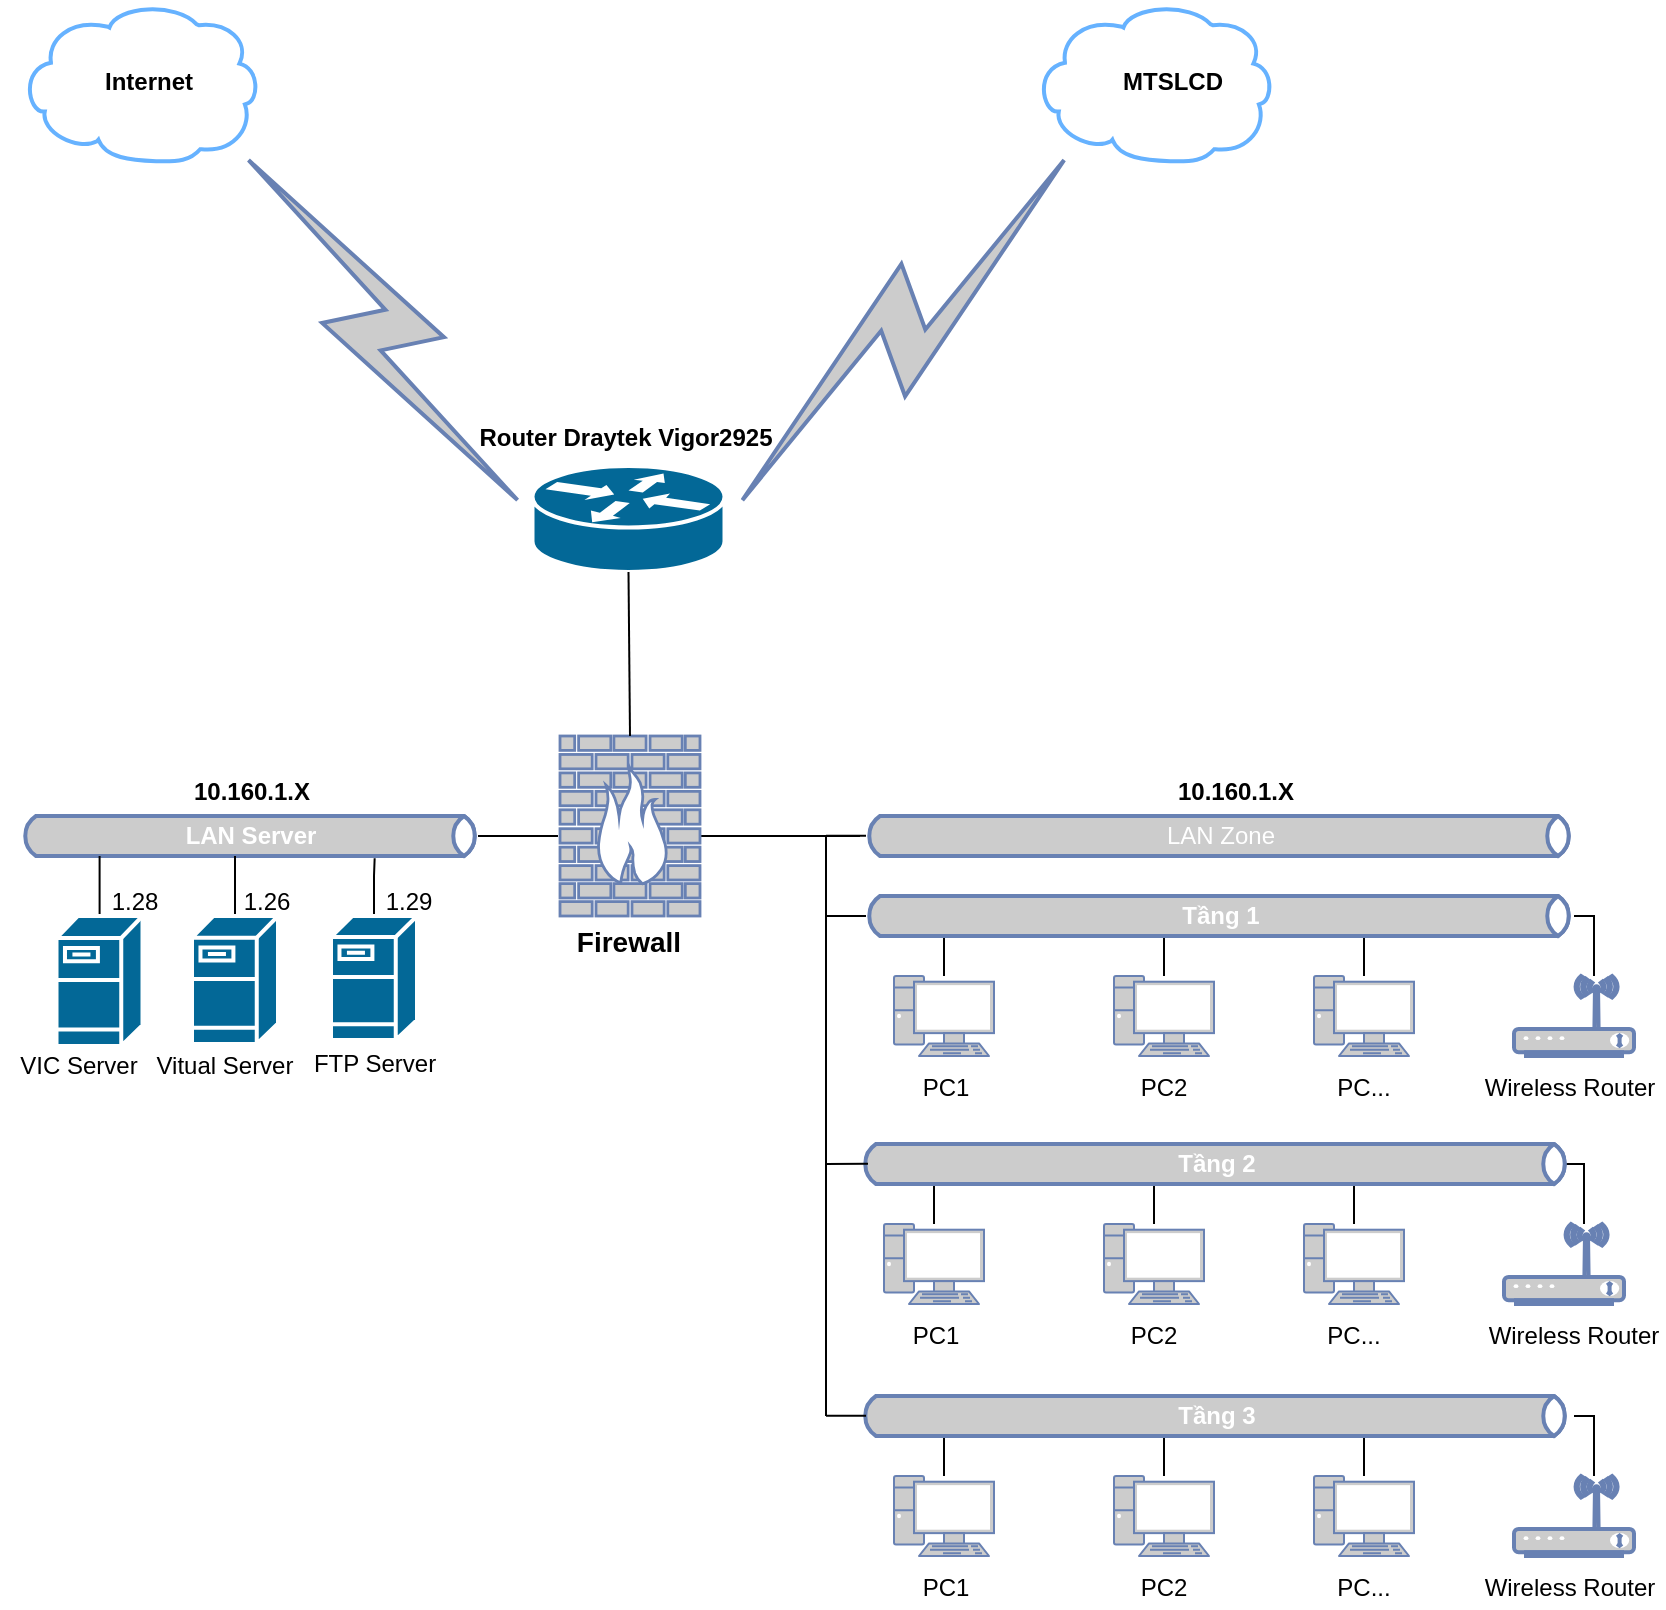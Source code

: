 <mxfile version="16.2.2" type="github">
  <diagram id="vFVZr5ZUK7QjxJgk3TGd" name="Page-1">
    <mxGraphModel dx="1038" dy="579" grid="0" gridSize="10" guides="1" tooltips="1" connect="1" arrows="1" fold="1" page="1" pageScale="1" pageWidth="850" pageHeight="1100" math="0" shadow="0">
      <root>
        <mxCell id="0" />
        <mxCell id="1" parent="0" />
        <mxCell id="_GwrwizW0Nzzv00RuE5P-2" value="LAN Zone" style="html=1;outlineConnect=0;fillColor=#CCCCCC;strokeColor=#6881B3;gradientColor=none;gradientDirection=north;strokeWidth=2;shape=mxgraph.networks.bus;gradientColor=none;gradientDirection=north;fontColor=#ffffff;perimeter=backbonePerimeter;backboneSize=20;" parent="1" vertex="1">
          <mxGeometry x="432" y="427" width="355" height="20" as="geometry" />
        </mxCell>
        <mxCell id="_GwrwizW0Nzzv00RuE5P-4" value="&lt;b&gt;LAN Server&lt;/b&gt;" style="html=1;outlineConnect=0;fillColor=#CCCCCC;strokeColor=#6881B3;gradientColor=none;gradientDirection=north;strokeWidth=2;shape=mxgraph.networks.bus;gradientColor=none;gradientDirection=north;fontColor=#ffffff;perimeter=backbonePerimeter;backboneSize=20;" parent="1" vertex="1">
          <mxGeometry x="10" y="427" width="230" height="20" as="geometry" />
        </mxCell>
        <mxCell id="_GwrwizW0Nzzv00RuE5P-23" style="edgeStyle=none;rounded=0;orthogonalLoop=1;jettySize=auto;html=1;endArrow=none;endFill=0;" parent="1" source="_GwrwizW0Nzzv00RuE5P-6" target="_GwrwizW0Nzzv00RuE5P-22" edge="1">
          <mxGeometry relative="1" as="geometry" />
        </mxCell>
        <mxCell id="_GwrwizW0Nzzv00RuE5P-6" value="" style="fontColor=#0066CC;verticalAlign=top;verticalLabelPosition=bottom;labelPosition=center;align=center;html=1;outlineConnect=0;fillColor=#CCCCCC;strokeColor=#6881B3;gradientColor=none;gradientDirection=north;strokeWidth=2;shape=mxgraph.networks.pc;" parent="1" vertex="1">
          <mxGeometry x="447" y="507" width="50" height="40" as="geometry" />
        </mxCell>
        <mxCell id="_GwrwizW0Nzzv00RuE5P-8" value="" style="fontColor=#0066CC;verticalAlign=top;verticalLabelPosition=bottom;labelPosition=center;align=center;html=1;outlineConnect=0;fillColor=#CCCCCC;strokeColor=#6881B3;gradientColor=none;gradientDirection=north;strokeWidth=2;shape=mxgraph.networks.wireless_modem;" parent="1" vertex="1">
          <mxGeometry x="757" y="507" width="60" height="40" as="geometry" />
        </mxCell>
        <mxCell id="_GwrwizW0Nzzv00RuE5P-24" style="edgeStyle=none;rounded=0;orthogonalLoop=1;jettySize=auto;html=1;endArrow=none;endFill=0;" parent="1" source="_GwrwizW0Nzzv00RuE5P-9" target="_GwrwizW0Nzzv00RuE5P-22" edge="1">
          <mxGeometry relative="1" as="geometry" />
        </mxCell>
        <mxCell id="_GwrwizW0Nzzv00RuE5P-9" value="" style="fontColor=#0066CC;verticalAlign=top;verticalLabelPosition=bottom;labelPosition=center;align=center;html=1;outlineConnect=0;fillColor=#CCCCCC;strokeColor=#6881B3;gradientColor=none;gradientDirection=north;strokeWidth=2;shape=mxgraph.networks.pc;" parent="1" vertex="1">
          <mxGeometry x="557" y="507" width="50" height="40" as="geometry" />
        </mxCell>
        <mxCell id="_GwrwizW0Nzzv00RuE5P-25" style="edgeStyle=none;rounded=0;orthogonalLoop=1;jettySize=auto;html=1;endArrow=none;endFill=0;" parent="1" source="_GwrwizW0Nzzv00RuE5P-11" target="_GwrwizW0Nzzv00RuE5P-22" edge="1">
          <mxGeometry relative="1" as="geometry" />
        </mxCell>
        <mxCell id="_GwrwizW0Nzzv00RuE5P-11" value="" style="fontColor=#0066CC;verticalAlign=top;verticalLabelPosition=bottom;labelPosition=center;align=center;html=1;outlineConnect=0;fillColor=#CCCCCC;strokeColor=#6881B3;gradientColor=none;gradientDirection=north;strokeWidth=2;shape=mxgraph.networks.pc;" parent="1" vertex="1">
          <mxGeometry x="657" y="507" width="50" height="40" as="geometry" />
        </mxCell>
        <mxCell id="_GwrwizW0Nzzv00RuE5P-18" value="PC1" style="text;html=1;strokeColor=none;fillColor=none;align=center;verticalAlign=middle;whiteSpace=wrap;rounded=0;" parent="1" vertex="1">
          <mxGeometry x="443" y="553" width="60" height="20" as="geometry" />
        </mxCell>
        <mxCell id="_GwrwizW0Nzzv00RuE5P-19" value="PC2" style="text;html=1;strokeColor=none;fillColor=none;align=center;verticalAlign=middle;whiteSpace=wrap;rounded=0;" parent="1" vertex="1">
          <mxGeometry x="552" y="553" width="60" height="20" as="geometry" />
        </mxCell>
        <mxCell id="_GwrwizW0Nzzv00RuE5P-20" value="PC..." style="text;html=1;strokeColor=none;fillColor=none;align=center;verticalAlign=middle;whiteSpace=wrap;rounded=0;" parent="1" vertex="1">
          <mxGeometry x="652" y="553" width="60" height="20" as="geometry" />
        </mxCell>
        <mxCell id="_GwrwizW0Nzzv00RuE5P-21" value="Wireless Router" style="text;html=1;strokeColor=none;fillColor=none;align=center;verticalAlign=middle;whiteSpace=wrap;rounded=0;" parent="1" vertex="1">
          <mxGeometry x="740" y="553" width="90" height="20" as="geometry" />
        </mxCell>
        <mxCell id="_GwrwizW0Nzzv00RuE5P-27" style="edgeStyle=orthogonalEdgeStyle;rounded=0;orthogonalLoop=1;jettySize=auto;html=1;endArrow=none;endFill=0;" parent="1" target="_GwrwizW0Nzzv00RuE5P-8" edge="1">
          <mxGeometry relative="1" as="geometry">
            <mxPoint x="827" y="507" as="targetPoint" />
            <mxPoint x="787" y="477" as="sourcePoint" />
            <Array as="points">
              <mxPoint x="797" y="477" />
            </Array>
          </mxGeometry>
        </mxCell>
        <mxCell id="_GwrwizW0Nzzv00RuE5P-22" value="&lt;b&gt;Tầng 1&lt;/b&gt;" style="html=1;outlineConnect=0;fillColor=#CCCCCC;strokeColor=#6881B3;gradientColor=none;gradientDirection=north;strokeWidth=2;shape=mxgraph.networks.bus;gradientColor=none;gradientDirection=north;fontColor=#ffffff;perimeter=backbonePerimeter;backboneSize=20;" parent="1" vertex="1">
          <mxGeometry x="432" y="467" width="355" height="20" as="geometry" />
        </mxCell>
        <mxCell id="_GwrwizW0Nzzv00RuE5P-28" style="edgeStyle=none;rounded=0;orthogonalLoop=1;jettySize=auto;html=1;endArrow=none;endFill=0;" parent="1" source="_GwrwizW0Nzzv00RuE5P-29" target="_GwrwizW0Nzzv00RuE5P-40" edge="1">
          <mxGeometry relative="1" as="geometry" />
        </mxCell>
        <mxCell id="_GwrwizW0Nzzv00RuE5P-29" value="" style="fontColor=#0066CC;verticalAlign=top;verticalLabelPosition=bottom;labelPosition=center;align=center;html=1;outlineConnect=0;fillColor=#CCCCCC;strokeColor=#6881B3;gradientColor=none;gradientDirection=north;strokeWidth=2;shape=mxgraph.networks.pc;" parent="1" vertex="1">
          <mxGeometry x="442" y="631" width="50" height="40" as="geometry" />
        </mxCell>
        <mxCell id="_GwrwizW0Nzzv00RuE5P-30" value="" style="fontColor=#0066CC;verticalAlign=top;verticalLabelPosition=bottom;labelPosition=center;align=center;html=1;outlineConnect=0;fillColor=#CCCCCC;strokeColor=#6881B3;gradientColor=none;gradientDirection=north;strokeWidth=2;shape=mxgraph.networks.wireless_modem;" parent="1" vertex="1">
          <mxGeometry x="752" y="631" width="60" height="40" as="geometry" />
        </mxCell>
        <mxCell id="_GwrwizW0Nzzv00RuE5P-31" style="edgeStyle=none;rounded=0;orthogonalLoop=1;jettySize=auto;html=1;endArrow=none;endFill=0;" parent="1" source="_GwrwizW0Nzzv00RuE5P-32" target="_GwrwizW0Nzzv00RuE5P-40" edge="1">
          <mxGeometry relative="1" as="geometry" />
        </mxCell>
        <mxCell id="_GwrwizW0Nzzv00RuE5P-32" value="" style="fontColor=#0066CC;verticalAlign=top;verticalLabelPosition=bottom;labelPosition=center;align=center;html=1;outlineConnect=0;fillColor=#CCCCCC;strokeColor=#6881B3;gradientColor=none;gradientDirection=north;strokeWidth=2;shape=mxgraph.networks.pc;" parent="1" vertex="1">
          <mxGeometry x="552" y="631" width="50" height="40" as="geometry" />
        </mxCell>
        <mxCell id="_GwrwizW0Nzzv00RuE5P-33" style="edgeStyle=none;rounded=0;orthogonalLoop=1;jettySize=auto;html=1;endArrow=none;endFill=0;" parent="1" source="_GwrwizW0Nzzv00RuE5P-34" target="_GwrwizW0Nzzv00RuE5P-40" edge="1">
          <mxGeometry relative="1" as="geometry" />
        </mxCell>
        <mxCell id="_GwrwizW0Nzzv00RuE5P-34" value="" style="fontColor=#0066CC;verticalAlign=top;verticalLabelPosition=bottom;labelPosition=center;align=center;html=1;outlineConnect=0;fillColor=#CCCCCC;strokeColor=#6881B3;gradientColor=none;gradientDirection=north;strokeWidth=2;shape=mxgraph.networks.pc;" parent="1" vertex="1">
          <mxGeometry x="652" y="631" width="50" height="40" as="geometry" />
        </mxCell>
        <mxCell id="_GwrwizW0Nzzv00RuE5P-35" value="PC1" style="text;html=1;strokeColor=none;fillColor=none;align=center;verticalAlign=middle;whiteSpace=wrap;rounded=0;" parent="1" vertex="1">
          <mxGeometry x="438" y="677" width="60" height="20" as="geometry" />
        </mxCell>
        <mxCell id="_GwrwizW0Nzzv00RuE5P-36" value="PC2" style="text;html=1;strokeColor=none;fillColor=none;align=center;verticalAlign=middle;whiteSpace=wrap;rounded=0;" parent="1" vertex="1">
          <mxGeometry x="547" y="677" width="60" height="20" as="geometry" />
        </mxCell>
        <mxCell id="_GwrwizW0Nzzv00RuE5P-37" value="PC..." style="text;html=1;strokeColor=none;fillColor=none;align=center;verticalAlign=middle;whiteSpace=wrap;rounded=0;" parent="1" vertex="1">
          <mxGeometry x="647" y="677" width="60" height="20" as="geometry" />
        </mxCell>
        <mxCell id="_GwrwizW0Nzzv00RuE5P-38" value="Wireless Router" style="text;html=1;strokeColor=none;fillColor=none;align=center;verticalAlign=middle;whiteSpace=wrap;rounded=0;" parent="1" vertex="1">
          <mxGeometry x="742" y="677" width="90" height="20" as="geometry" />
        </mxCell>
        <mxCell id="_GwrwizW0Nzzv00RuE5P-39" style="edgeStyle=orthogonalEdgeStyle;rounded=0;orthogonalLoop=1;jettySize=auto;html=1;endArrow=none;endFill=0;" parent="1" target="_GwrwizW0Nzzv00RuE5P-30" edge="1">
          <mxGeometry relative="1" as="geometry">
            <mxPoint x="822" y="631" as="targetPoint" />
            <mxPoint x="782" y="601" as="sourcePoint" />
            <Array as="points">
              <mxPoint x="792" y="601" />
            </Array>
          </mxGeometry>
        </mxCell>
        <mxCell id="_GwrwizW0Nzzv00RuE5P-40" value="&lt;b&gt;Tầng 2&lt;/b&gt;" style="html=1;outlineConnect=0;fillColor=#CCCCCC;strokeColor=#6881B3;gradientColor=none;gradientDirection=north;strokeWidth=2;shape=mxgraph.networks.bus;gradientColor=none;gradientDirection=north;fontColor=#ffffff;perimeter=backbonePerimeter;backboneSize=20;" parent="1" vertex="1">
          <mxGeometry x="430" y="591" width="355" height="20" as="geometry" />
        </mxCell>
        <mxCell id="_GwrwizW0Nzzv00RuE5P-41" style="edgeStyle=none;rounded=0;orthogonalLoop=1;jettySize=auto;html=1;endArrow=none;endFill=0;" parent="1" source="_GwrwizW0Nzzv00RuE5P-42" target="_GwrwizW0Nzzv00RuE5P-53" edge="1">
          <mxGeometry relative="1" as="geometry" />
        </mxCell>
        <mxCell id="_GwrwizW0Nzzv00RuE5P-42" value="" style="fontColor=#0066CC;verticalAlign=top;verticalLabelPosition=bottom;labelPosition=center;align=center;html=1;outlineConnect=0;fillColor=#CCCCCC;strokeColor=#6881B3;gradientColor=none;gradientDirection=north;strokeWidth=2;shape=mxgraph.networks.pc;" parent="1" vertex="1">
          <mxGeometry x="447" y="757" width="50" height="40" as="geometry" />
        </mxCell>
        <mxCell id="_GwrwizW0Nzzv00RuE5P-43" value="" style="fontColor=#0066CC;verticalAlign=top;verticalLabelPosition=bottom;labelPosition=center;align=center;html=1;outlineConnect=0;fillColor=#CCCCCC;strokeColor=#6881B3;gradientColor=none;gradientDirection=north;strokeWidth=2;shape=mxgraph.networks.wireless_modem;" parent="1" vertex="1">
          <mxGeometry x="757" y="757" width="60" height="40" as="geometry" />
        </mxCell>
        <mxCell id="_GwrwizW0Nzzv00RuE5P-44" style="edgeStyle=none;rounded=0;orthogonalLoop=1;jettySize=auto;html=1;endArrow=none;endFill=0;" parent="1" source="_GwrwizW0Nzzv00RuE5P-45" target="_GwrwizW0Nzzv00RuE5P-53" edge="1">
          <mxGeometry relative="1" as="geometry" />
        </mxCell>
        <mxCell id="_GwrwizW0Nzzv00RuE5P-45" value="" style="fontColor=#0066CC;verticalAlign=top;verticalLabelPosition=bottom;labelPosition=center;align=center;html=1;outlineConnect=0;fillColor=#CCCCCC;strokeColor=#6881B3;gradientColor=none;gradientDirection=north;strokeWidth=2;shape=mxgraph.networks.pc;" parent="1" vertex="1">
          <mxGeometry x="557" y="757" width="50" height="40" as="geometry" />
        </mxCell>
        <mxCell id="_GwrwizW0Nzzv00RuE5P-46" style="edgeStyle=none;rounded=0;orthogonalLoop=1;jettySize=auto;html=1;endArrow=none;endFill=0;" parent="1" source="_GwrwizW0Nzzv00RuE5P-47" target="_GwrwizW0Nzzv00RuE5P-53" edge="1">
          <mxGeometry relative="1" as="geometry" />
        </mxCell>
        <mxCell id="_GwrwizW0Nzzv00RuE5P-47" value="" style="fontColor=#0066CC;verticalAlign=top;verticalLabelPosition=bottom;labelPosition=center;align=center;html=1;outlineConnect=0;fillColor=#CCCCCC;strokeColor=#6881B3;gradientColor=none;gradientDirection=north;strokeWidth=2;shape=mxgraph.networks.pc;" parent="1" vertex="1">
          <mxGeometry x="657" y="757" width="50" height="40" as="geometry" />
        </mxCell>
        <mxCell id="_GwrwizW0Nzzv00RuE5P-48" value="PC1" style="text;html=1;strokeColor=none;fillColor=none;align=center;verticalAlign=middle;whiteSpace=wrap;rounded=0;" parent="1" vertex="1">
          <mxGeometry x="443" y="803" width="60" height="20" as="geometry" />
        </mxCell>
        <mxCell id="_GwrwizW0Nzzv00RuE5P-49" value="PC2" style="text;html=1;strokeColor=none;fillColor=none;align=center;verticalAlign=middle;whiteSpace=wrap;rounded=0;" parent="1" vertex="1">
          <mxGeometry x="552" y="803" width="60" height="20" as="geometry" />
        </mxCell>
        <mxCell id="_GwrwizW0Nzzv00RuE5P-50" value="PC..." style="text;html=1;strokeColor=none;fillColor=none;align=center;verticalAlign=middle;whiteSpace=wrap;rounded=0;" parent="1" vertex="1">
          <mxGeometry x="652" y="803" width="60" height="20" as="geometry" />
        </mxCell>
        <mxCell id="_GwrwizW0Nzzv00RuE5P-51" value="Wireless Router" style="text;html=1;strokeColor=none;fillColor=none;align=center;verticalAlign=middle;whiteSpace=wrap;rounded=0;" parent="1" vertex="1">
          <mxGeometry x="740" y="803" width="90" height="20" as="geometry" />
        </mxCell>
        <mxCell id="_GwrwizW0Nzzv00RuE5P-52" style="edgeStyle=orthogonalEdgeStyle;rounded=0;orthogonalLoop=1;jettySize=auto;html=1;endArrow=none;endFill=0;" parent="1" target="_GwrwizW0Nzzv00RuE5P-43" edge="1">
          <mxGeometry relative="1" as="geometry">
            <mxPoint x="827" y="757" as="targetPoint" />
            <mxPoint x="787" y="727" as="sourcePoint" />
            <Array as="points">
              <mxPoint x="797" y="727" />
            </Array>
          </mxGeometry>
        </mxCell>
        <mxCell id="_GwrwizW0Nzzv00RuE5P-53" value="&lt;b&gt;Tầng 3&lt;/b&gt;" style="html=1;outlineConnect=0;fillColor=#CCCCCC;strokeColor=#6881B3;gradientColor=none;gradientDirection=north;strokeWidth=2;shape=mxgraph.networks.bus;gradientColor=none;gradientDirection=north;fontColor=#ffffff;perimeter=backbonePerimeter;backboneSize=20;" parent="1" vertex="1">
          <mxGeometry x="430" y="717" width="355" height="20" as="geometry" />
        </mxCell>
        <mxCell id="_GwrwizW0Nzzv00RuE5P-60" value="" style="endArrow=none;html=1;rounded=0;" parent="1" edge="1">
          <mxGeometry width="50" height="50" relative="1" as="geometry">
            <mxPoint x="413" y="727" as="sourcePoint" />
            <mxPoint x="413" y="437" as="targetPoint" />
          </mxGeometry>
        </mxCell>
        <mxCell id="_GwrwizW0Nzzv00RuE5P-61" value="" style="endArrow=none;html=1;rounded=0;" parent="1" edge="1">
          <mxGeometry width="50" height="50" relative="1" as="geometry">
            <mxPoint x="413" y="477" as="sourcePoint" />
            <mxPoint x="433" y="477" as="targetPoint" />
          </mxGeometry>
        </mxCell>
        <mxCell id="_GwrwizW0Nzzv00RuE5P-62" value="" style="endArrow=none;html=1;rounded=0;" parent="1" edge="1">
          <mxGeometry width="50" height="50" relative="1" as="geometry">
            <mxPoint x="413" y="436.83" as="sourcePoint" />
            <mxPoint x="433" y="436.83" as="targetPoint" />
          </mxGeometry>
        </mxCell>
        <mxCell id="_GwrwizW0Nzzv00RuE5P-63" value="" style="endArrow=none;html=1;rounded=0;" parent="1" edge="1">
          <mxGeometry width="50" height="50" relative="1" as="geometry">
            <mxPoint x="413" y="601" as="sourcePoint" />
            <mxPoint x="434" y="600.83" as="targetPoint" />
          </mxGeometry>
        </mxCell>
        <mxCell id="_GwrwizW0Nzzv00RuE5P-64" value="" style="endArrow=none;html=1;rounded=0;" parent="1" edge="1">
          <mxGeometry width="50" height="50" relative="1" as="geometry">
            <mxPoint x="413" y="726.83" as="sourcePoint" />
            <mxPoint x="433" y="726.83" as="targetPoint" />
          </mxGeometry>
        </mxCell>
        <mxCell id="_GwrwizW0Nzzv00RuE5P-88" style="edgeStyle=orthogonalEdgeStyle;rounded=0;orthogonalLoop=1;jettySize=auto;html=1;endArrow=none;endFill=0;" parent="1" source="_GwrwizW0Nzzv00RuE5P-67" target="_GwrwizW0Nzzv00RuE5P-4" edge="1">
          <mxGeometry relative="1" as="geometry">
            <Array as="points">
              <mxPoint x="118" y="447" />
              <mxPoint x="118" y="447" />
            </Array>
          </mxGeometry>
        </mxCell>
        <mxCell id="_GwrwizW0Nzzv00RuE5P-67" value="" style="shape=mxgraph.cisco.servers.fileserver;sketch=0;html=1;pointerEvents=1;dashed=0;fillColor=#036897;strokeColor=#ffffff;strokeWidth=2;verticalLabelPosition=bottom;verticalAlign=top;align=center;outlineConnect=0;" parent="1" vertex="1">
          <mxGeometry x="96" y="477" width="43" height="64" as="geometry" />
        </mxCell>
        <mxCell id="_GwrwizW0Nzzv00RuE5P-68" value="Vitual Server" style="text;html=1;strokeColor=none;fillColor=none;align=center;verticalAlign=middle;whiteSpace=wrap;rounded=0;" parent="1" vertex="1">
          <mxGeometry x="73" y="542" width="78.5" height="20" as="geometry" />
        </mxCell>
        <mxCell id="_GwrwizW0Nzzv00RuE5P-97" style="edgeStyle=orthogonalEdgeStyle;rounded=0;orthogonalLoop=1;jettySize=auto;html=1;endArrow=none;endFill=0;" parent="1" source="_GwrwizW0Nzzv00RuE5P-69" edge="1">
          <mxGeometry relative="1" as="geometry">
            <mxPoint x="430" y="437" as="targetPoint" />
            <Array as="points">
              <mxPoint x="370" y="437" />
              <mxPoint x="370" y="437" />
            </Array>
          </mxGeometry>
        </mxCell>
        <mxCell id="_GwrwizW0Nzzv00RuE5P-100" style="edgeStyle=none;rounded=0;orthogonalLoop=1;jettySize=auto;html=1;endArrow=none;endFill=0;" parent="1" edge="1">
          <mxGeometry relative="1" as="geometry">
            <mxPoint x="279" y="437" as="sourcePoint" />
            <mxPoint x="239" y="437" as="targetPoint" />
          </mxGeometry>
        </mxCell>
        <mxCell id="_GwrwizW0Nzzv00RuE5P-69" value="" style="fontColor=#0066CC;verticalAlign=top;verticalLabelPosition=bottom;labelPosition=center;align=center;html=1;outlineConnect=0;fillColor=#CCCCCC;strokeColor=#6881B3;gradientColor=none;gradientDirection=north;strokeWidth=2;shape=mxgraph.networks.firewall;" parent="1" vertex="1">
          <mxGeometry x="280" y="387" width="70" height="90" as="geometry" />
        </mxCell>
        <mxCell id="_GwrwizW0Nzzv00RuE5P-70" value="" style="shape=mxgraph.cisco.storage.cloud;sketch=0;html=1;pointerEvents=1;dashed=0;fillColor=none;strokeColor=#66B2FF;strokeWidth=2;verticalLabelPosition=bottom;verticalAlign=top;align=center;outlineConnect=0;" parent="1" vertex="1">
          <mxGeometry x="10" y="20" width="120" height="80" as="geometry" />
        </mxCell>
        <mxCell id="_GwrwizW0Nzzv00RuE5P-71" value="" style="shape=mxgraph.cisco.storage.cloud;sketch=0;html=1;pointerEvents=1;dashed=0;fillColor=none;strokeColor=#66B2FF;strokeWidth=2;verticalLabelPosition=bottom;verticalAlign=top;align=center;outlineConnect=0;" parent="1" vertex="1">
          <mxGeometry x="517" y="20" width="120" height="80" as="geometry" />
        </mxCell>
        <mxCell id="_GwrwizW0Nzzv00RuE5P-72" value="&lt;b&gt;Internet&lt;/b&gt;" style="text;html=1;strokeColor=none;fillColor=none;align=center;verticalAlign=middle;whiteSpace=wrap;rounded=0;" parent="1" vertex="1">
          <mxGeometry x="34.5" y="50" width="78.5" height="20" as="geometry" />
        </mxCell>
        <mxCell id="_GwrwizW0Nzzv00RuE5P-73" value="&lt;b&gt;MTSLCD&lt;/b&gt;" style="text;html=1;strokeColor=none;fillColor=none;align=center;verticalAlign=middle;whiteSpace=wrap;rounded=0;" parent="1" vertex="1">
          <mxGeometry x="547" y="50" width="78.5" height="20" as="geometry" />
        </mxCell>
        <mxCell id="_GwrwizW0Nzzv00RuE5P-74" value="&lt;b&gt;&lt;font style=&quot;font-size: 14px&quot;&gt;Firewall&lt;/font&gt;&lt;/b&gt;" style="text;html=1;strokeColor=none;fillColor=none;align=center;verticalAlign=middle;whiteSpace=wrap;rounded=0;" parent="1" vertex="1">
          <mxGeometry x="275" y="480" width="78.5" height="20" as="geometry" />
        </mxCell>
        <mxCell id="_GwrwizW0Nzzv00RuE5P-76" value="" style="html=1;outlineConnect=0;fillColor=#CCCCCC;strokeColor=#6881B3;gradientColor=none;gradientDirection=north;strokeWidth=2;shape=mxgraph.networks.comm_link_edge;html=1;rounded=0;endArrow=none;endFill=0;entryX=0.2;entryY=0.87;entryDx=0;entryDy=0;entryPerimeter=0;exitX=1;exitY=0.5;exitDx=0;exitDy=0;exitPerimeter=0;" parent="1" source="kI3dyBIb5d40iKW_zkkR-1" target="_GwrwizW0Nzzv00RuE5P-71" edge="1">
          <mxGeometry width="100" height="100" relative="1" as="geometry">
            <mxPoint x="354.25" y="190" as="sourcePoint" />
            <mxPoint x="454.25" y="90" as="targetPoint" />
          </mxGeometry>
        </mxCell>
        <mxCell id="_GwrwizW0Nzzv00RuE5P-79" value="" style="html=1;outlineConnect=0;fillColor=#CCCCCC;strokeColor=#6881B3;gradientColor=none;gradientDirection=north;strokeWidth=2;shape=mxgraph.networks.comm_link_edge;html=1;rounded=0;endArrow=none;endFill=0;entryX=0.89;entryY=0.87;entryDx=0;entryDy=0;entryPerimeter=0;exitX=0;exitY=0.5;exitDx=0;exitDy=0;exitPerimeter=0;" parent="1" source="kI3dyBIb5d40iKW_zkkR-1" target="_GwrwizW0Nzzv00RuE5P-70" edge="1">
          <mxGeometry width="100" height="100" relative="1" as="geometry">
            <mxPoint x="270" y="190" as="sourcePoint" />
            <mxPoint x="340" y="80" as="targetPoint" />
          </mxGeometry>
        </mxCell>
        <mxCell id="_GwrwizW0Nzzv00RuE5P-80" value="&lt;b&gt;10.160.1.X&lt;/b&gt;" style="text;html=1;strokeColor=none;fillColor=none;align=center;verticalAlign=middle;whiteSpace=wrap;rounded=0;" parent="1" vertex="1">
          <mxGeometry x="588" y="405" width="60" height="20" as="geometry" />
        </mxCell>
        <mxCell id="_GwrwizW0Nzzv00RuE5P-81" value="&lt;b&gt;10.160.1.X&lt;/b&gt;" style="text;html=1;strokeColor=none;fillColor=none;align=center;verticalAlign=middle;whiteSpace=wrap;rounded=0;" parent="1" vertex="1">
          <mxGeometry x="95.5" y="405" width="60" height="20" as="geometry" />
        </mxCell>
        <mxCell id="_GwrwizW0Nzzv00RuE5P-91" style="edgeStyle=orthogonalEdgeStyle;rounded=0;orthogonalLoop=1;jettySize=auto;html=1;entryX=0.771;entryY=1.055;entryDx=0;entryDy=0;entryPerimeter=0;endArrow=none;endFill=0;" parent="1" source="_GwrwizW0Nzzv00RuE5P-82" target="_GwrwizW0Nzzv00RuE5P-4" edge="1">
          <mxGeometry relative="1" as="geometry" />
        </mxCell>
        <mxCell id="_GwrwizW0Nzzv00RuE5P-82" value="" style="shape=mxgraph.cisco.servers.fileserver;sketch=0;html=1;pointerEvents=1;dashed=0;fillColor=#036897;strokeColor=#ffffff;strokeWidth=2;verticalLabelPosition=bottom;verticalAlign=top;align=center;outlineConnect=0;" parent="1" vertex="1">
          <mxGeometry x="165.5" y="477" width="43" height="62" as="geometry" />
        </mxCell>
        <mxCell id="_GwrwizW0Nzzv00RuE5P-83" value="FTP Server" style="text;html=1;strokeColor=none;fillColor=none;align=center;verticalAlign=middle;whiteSpace=wrap;rounded=0;" parent="1" vertex="1">
          <mxGeometry x="147.75" y="541" width="78.5" height="20" as="geometry" />
        </mxCell>
        <mxCell id="_GwrwizW0Nzzv00RuE5P-92" style="edgeStyle=orthogonalEdgeStyle;rounded=0;orthogonalLoop=1;jettySize=auto;html=1;endArrow=none;endFill=0;" parent="1" source="_GwrwizW0Nzzv00RuE5P-84" target="_GwrwizW0Nzzv00RuE5P-4" edge="1">
          <mxGeometry relative="1" as="geometry">
            <Array as="points">
              <mxPoint x="50" y="460" />
              <mxPoint x="50" y="460" />
            </Array>
          </mxGeometry>
        </mxCell>
        <mxCell id="_GwrwizW0Nzzv00RuE5P-84" value="" style="shape=mxgraph.cisco.servers.fileserver;sketch=0;html=1;pointerEvents=1;dashed=0;fillColor=#036897;strokeColor=#ffffff;strokeWidth=2;verticalLabelPosition=bottom;verticalAlign=top;align=center;outlineConnect=0;" parent="1" vertex="1">
          <mxGeometry x="28.25" y="477" width="43" height="65" as="geometry" />
        </mxCell>
        <mxCell id="_GwrwizW0Nzzv00RuE5P-85" value="VIC Server" style="text;html=1;strokeColor=none;fillColor=none;align=center;verticalAlign=middle;whiteSpace=wrap;rounded=0;" parent="1" vertex="1">
          <mxGeometry y="542" width="78.5" height="20" as="geometry" />
        </mxCell>
        <mxCell id="_GwrwizW0Nzzv00RuE5P-93" value="1.29" style="text;html=1;strokeColor=none;fillColor=none;align=center;verticalAlign=middle;whiteSpace=wrap;rounded=0;" parent="1" vertex="1">
          <mxGeometry x="190" y="460" width="28.5" height="20" as="geometry" />
        </mxCell>
        <mxCell id="_GwrwizW0Nzzv00RuE5P-94" value="1.26" style="text;html=1;strokeColor=none;fillColor=none;align=center;verticalAlign=middle;whiteSpace=wrap;rounded=0;" parent="1" vertex="1">
          <mxGeometry x="119.25" y="460" width="28.5" height="20" as="geometry" />
        </mxCell>
        <mxCell id="_GwrwizW0Nzzv00RuE5P-95" value="1.28" style="text;html=1;strokeColor=none;fillColor=none;align=center;verticalAlign=middle;whiteSpace=wrap;rounded=0;" parent="1" vertex="1">
          <mxGeometry x="52.5" y="460" width="28.5" height="20" as="geometry" />
        </mxCell>
        <mxCell id="kI3dyBIb5d40iKW_zkkR-1" value="" style="shape=mxgraph.cisco.routers.router;sketch=0;html=1;pointerEvents=1;dashed=0;fillColor=#036897;strokeColor=#ffffff;strokeWidth=2;verticalLabelPosition=bottom;verticalAlign=top;align=center;outlineConnect=0;" vertex="1" parent="1">
          <mxGeometry x="266.25" y="252" width="96" height="53" as="geometry" />
        </mxCell>
        <mxCell id="kI3dyBIb5d40iKW_zkkR-2" value="" style="endArrow=none;html=1;rounded=0;entryX=0.5;entryY=1;entryDx=0;entryDy=0;entryPerimeter=0;exitX=0.5;exitY=0;exitDx=0;exitDy=0;exitPerimeter=0;" edge="1" parent="1" source="_GwrwizW0Nzzv00RuE5P-69" target="kI3dyBIb5d40iKW_zkkR-1">
          <mxGeometry width="50" height="50" relative="1" as="geometry">
            <mxPoint x="399" y="438" as="sourcePoint" />
            <mxPoint x="449" y="388" as="targetPoint" />
          </mxGeometry>
        </mxCell>
        <mxCell id="kI3dyBIb5d40iKW_zkkR-3" value="&lt;b&gt;Router Draytek Vigor2925&lt;/b&gt;" style="text;html=1;strokeColor=none;fillColor=none;align=center;verticalAlign=middle;whiteSpace=wrap;rounded=0;" vertex="1" parent="1">
          <mxGeometry x="238" y="228" width="150" height="20" as="geometry" />
        </mxCell>
      </root>
    </mxGraphModel>
  </diagram>
</mxfile>
